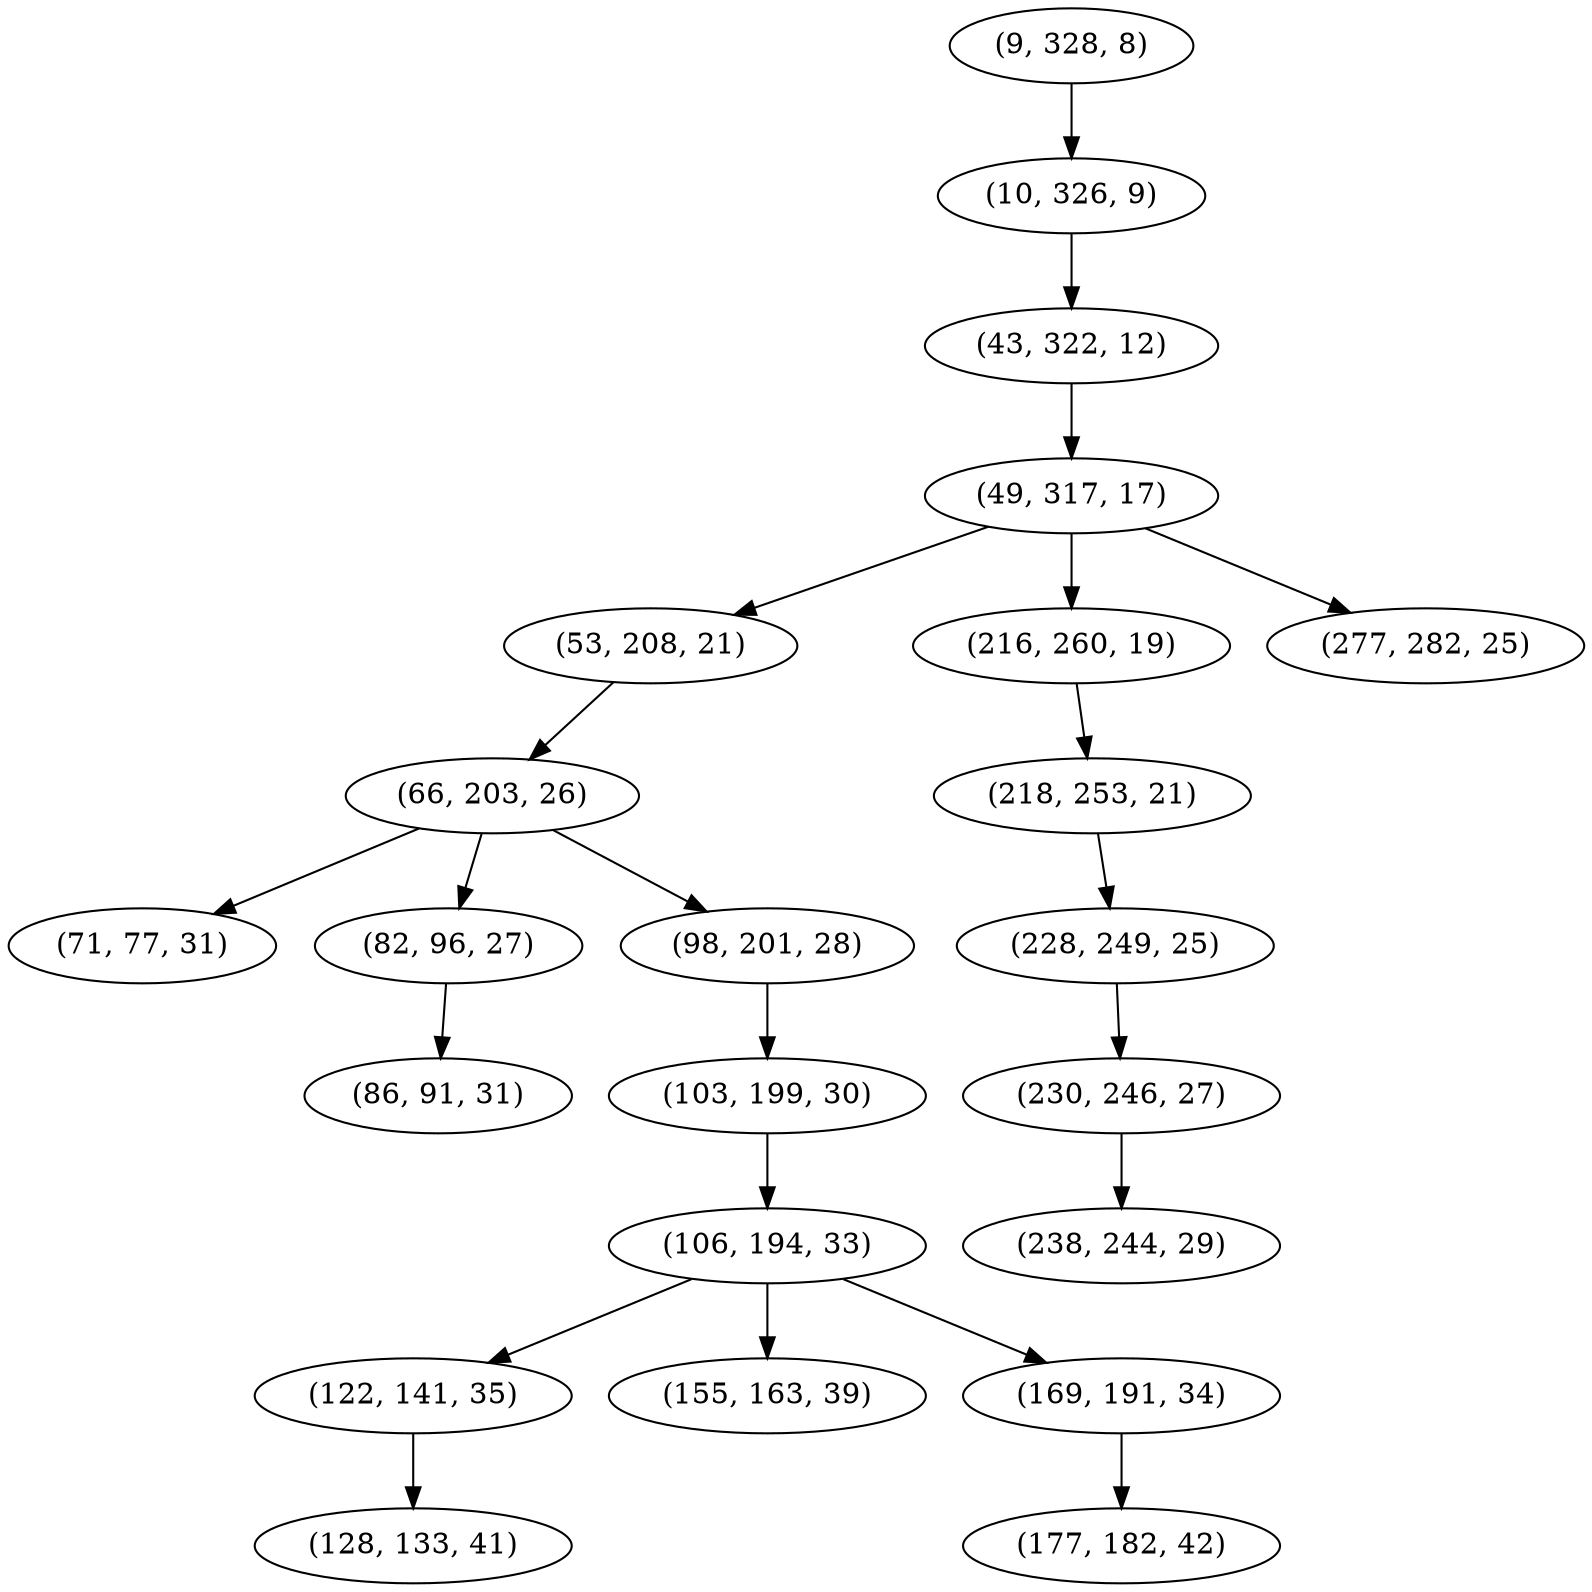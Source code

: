 digraph tree {
    "(9, 328, 8)";
    "(10, 326, 9)";
    "(43, 322, 12)";
    "(49, 317, 17)";
    "(53, 208, 21)";
    "(66, 203, 26)";
    "(71, 77, 31)";
    "(82, 96, 27)";
    "(86, 91, 31)";
    "(98, 201, 28)";
    "(103, 199, 30)";
    "(106, 194, 33)";
    "(122, 141, 35)";
    "(128, 133, 41)";
    "(155, 163, 39)";
    "(169, 191, 34)";
    "(177, 182, 42)";
    "(216, 260, 19)";
    "(218, 253, 21)";
    "(228, 249, 25)";
    "(230, 246, 27)";
    "(238, 244, 29)";
    "(277, 282, 25)";
    "(9, 328, 8)" -> "(10, 326, 9)";
    "(10, 326, 9)" -> "(43, 322, 12)";
    "(43, 322, 12)" -> "(49, 317, 17)";
    "(49, 317, 17)" -> "(53, 208, 21)";
    "(49, 317, 17)" -> "(216, 260, 19)";
    "(49, 317, 17)" -> "(277, 282, 25)";
    "(53, 208, 21)" -> "(66, 203, 26)";
    "(66, 203, 26)" -> "(71, 77, 31)";
    "(66, 203, 26)" -> "(82, 96, 27)";
    "(66, 203, 26)" -> "(98, 201, 28)";
    "(82, 96, 27)" -> "(86, 91, 31)";
    "(98, 201, 28)" -> "(103, 199, 30)";
    "(103, 199, 30)" -> "(106, 194, 33)";
    "(106, 194, 33)" -> "(122, 141, 35)";
    "(106, 194, 33)" -> "(155, 163, 39)";
    "(106, 194, 33)" -> "(169, 191, 34)";
    "(122, 141, 35)" -> "(128, 133, 41)";
    "(169, 191, 34)" -> "(177, 182, 42)";
    "(216, 260, 19)" -> "(218, 253, 21)";
    "(218, 253, 21)" -> "(228, 249, 25)";
    "(228, 249, 25)" -> "(230, 246, 27)";
    "(230, 246, 27)" -> "(238, 244, 29)";
}
